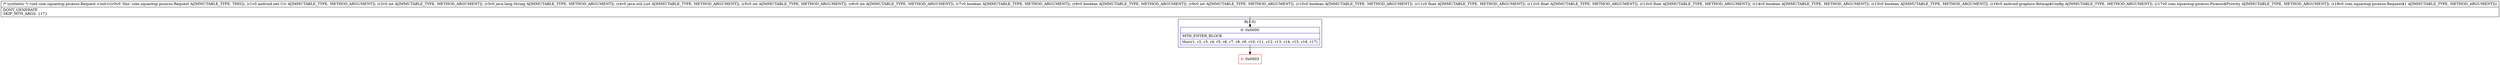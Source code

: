 digraph "CFG forcom.squareup.picasso.Request.\<init\>(Landroid\/net\/Uri;ILjava\/lang\/String;Ljava\/util\/List;IIZZIZFFFZZLandroid\/graphics\/Bitmap$Config;Lcom\/squareup\/picasso\/Picasso$Priority;Lcom\/squareup\/picasso\/Request$1;)V" {
subgraph cluster_Region_1921483729 {
label = "R(1:0)";
node [shape=record,color=blue];
Node_0 [shape=record,label="{0\:\ 0x0000|MTH_ENTER_BLOCK\l|this(r1, r2, r3, r4, r5, r6, r7, r8, r9, r10, r11, r12, r13, r14, r15, r16, r17)\l}"];
}
Node_1 [shape=record,color=red,label="{1\:\ 0x0003}"];
MethodNode[shape=record,label="{\/* synthetic *\/ void com.squareup.picasso.Request.\<init\>((r0v0 'this' com.squareup.picasso.Request A[IMMUTABLE_TYPE, THIS]), (r1v0 android.net.Uri A[IMMUTABLE_TYPE, METHOD_ARGUMENT]), (r2v0 int A[IMMUTABLE_TYPE, METHOD_ARGUMENT]), (r3v0 java.lang.String A[IMMUTABLE_TYPE, METHOD_ARGUMENT]), (r4v0 java.util.List A[IMMUTABLE_TYPE, METHOD_ARGUMENT]), (r5v0 int A[IMMUTABLE_TYPE, METHOD_ARGUMENT]), (r6v0 int A[IMMUTABLE_TYPE, METHOD_ARGUMENT]), (r7v0 boolean A[IMMUTABLE_TYPE, METHOD_ARGUMENT]), (r8v0 boolean A[IMMUTABLE_TYPE, METHOD_ARGUMENT]), (r9v0 int A[IMMUTABLE_TYPE, METHOD_ARGUMENT]), (r10v0 boolean A[IMMUTABLE_TYPE, METHOD_ARGUMENT]), (r11v0 float A[IMMUTABLE_TYPE, METHOD_ARGUMENT]), (r12v0 float A[IMMUTABLE_TYPE, METHOD_ARGUMENT]), (r13v0 float A[IMMUTABLE_TYPE, METHOD_ARGUMENT]), (r14v0 boolean A[IMMUTABLE_TYPE, METHOD_ARGUMENT]), (r15v0 boolean A[IMMUTABLE_TYPE, METHOD_ARGUMENT]), (r16v0 android.graphics.Bitmap$Config A[IMMUTABLE_TYPE, METHOD_ARGUMENT]), (r17v0 com.squareup.picasso.Picasso$Priority A[IMMUTABLE_TYPE, METHOD_ARGUMENT]), (r18v0 com.squareup.picasso.Request$1 A[IMMUTABLE_TYPE, METHOD_ARGUMENT]))  | DONT_GENERATE\lSKIP_MTH_ARGS: \{17\}\l}"];
MethodNode -> Node_0;
Node_0 -> Node_1;
}

